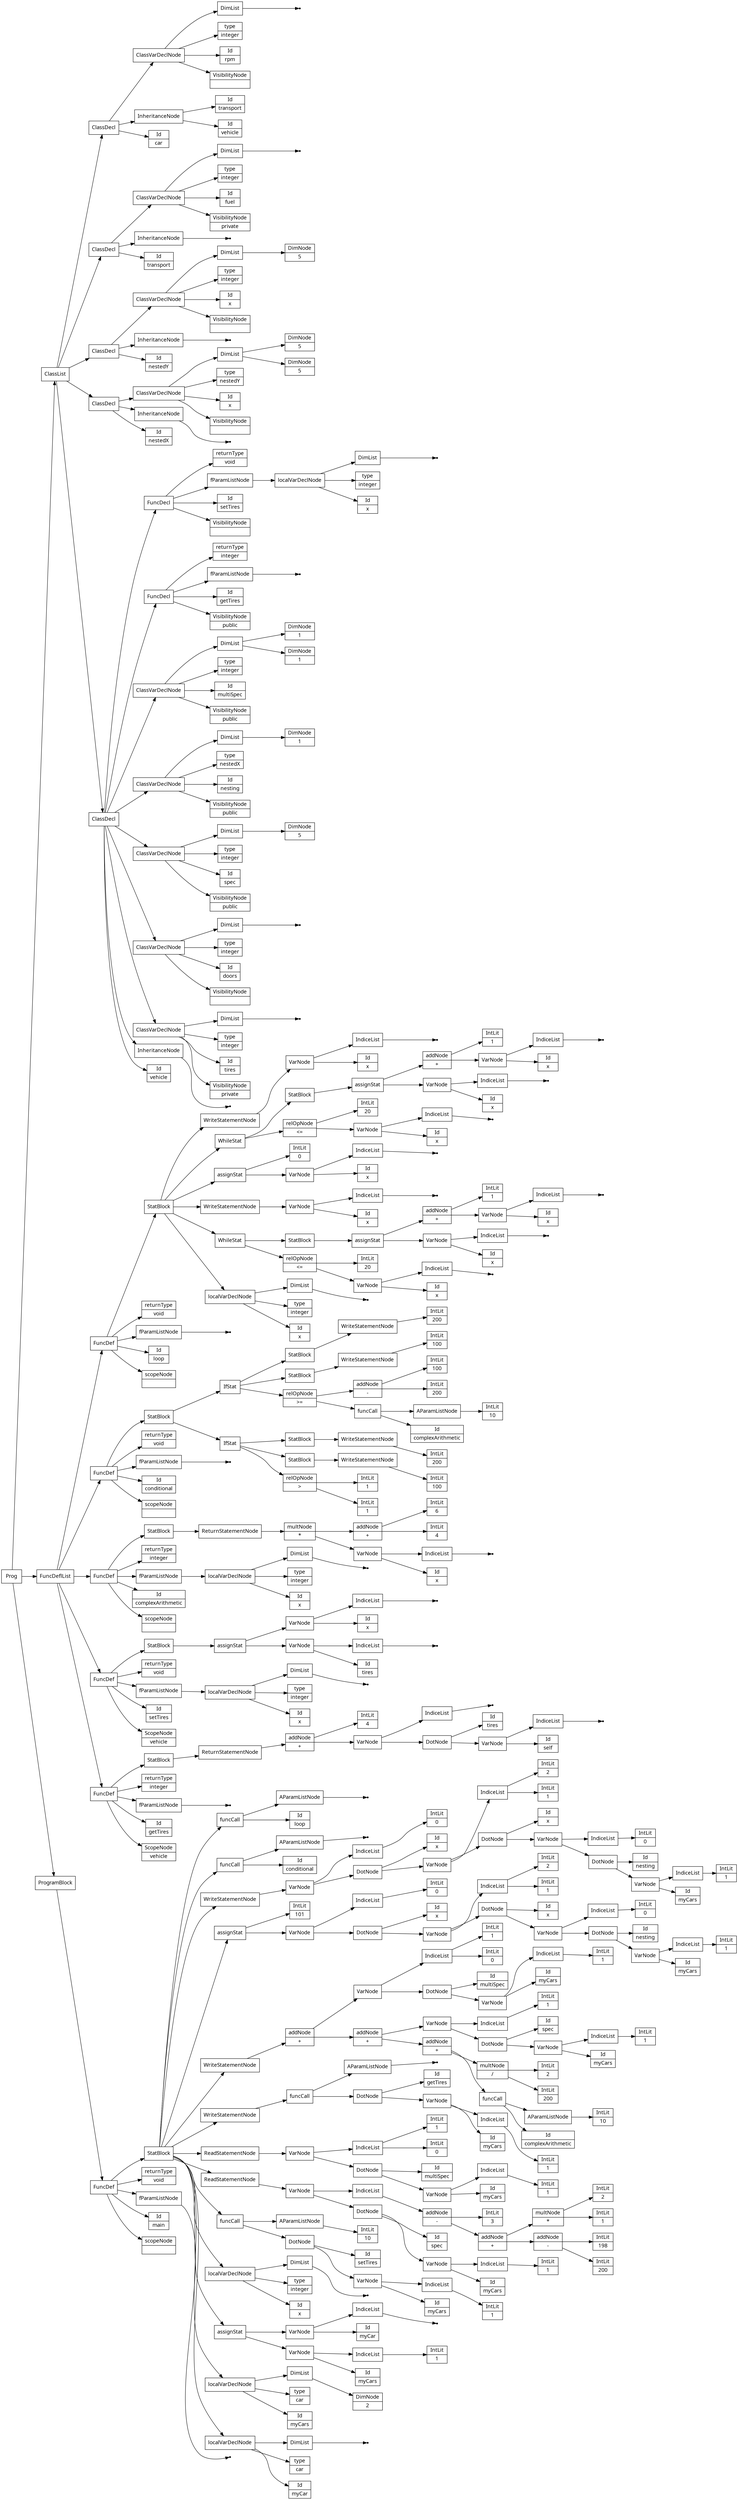 digraph AST {
node [shape=record];
 node [fontname=Sans];charset="UTF-8" splines=true splines=spline rankdir =LR ordering="out"
0[label="Id|vehicle"];
none2[shape="point"];
3[label="InheritanceNode"];
3->none2;
4[label="VisibilityNode|private"];
5[label="Id|tires"];
6[label="type|integer"];
none8[shape="point"];
9[label="DimList"];
9->none8;
10[label="ClassVarDeclNode"];
10->9;
10->6;
10->5;
10->4;
11[label="VisibilityNode|"];
12[label="Id|doors"];
13[label="type|integer"];
none15[shape="point"];
16[label="DimList"];
16->none15;
17[label="ClassVarDeclNode"];
17->16;
17->13;
17->12;
17->11;
18[label="VisibilityNode|public"];
19[label="Id|spec"];
20[label="type|integer"];
22[label="DimNode|5"];
23[label="DimList"];
23->22;
24[label="ClassVarDeclNode"];
24->23;
24->20;
24->19;
24->18;
25[label="VisibilityNode|public"];
26[label="Id|nesting"];
27[label="type|nestedX"];
29[label="DimNode|1"];
30[label="DimList"];
30->29;
31[label="ClassVarDeclNode"];
31->30;
31->27;
31->26;
31->25;
32[label="VisibilityNode|public"];
33[label="Id|multiSpec"];
34[label="type|integer"];
36[label="DimNode|1"];
37[label="DimNode|1"];
38[label="DimList"];
38->37;
38->36;
39[label="ClassVarDeclNode"];
39->38;
39->34;
39->33;
39->32;
40[label="VisibilityNode|public"];
41[label="Id|getTires"];
none43[shape="point"];
44[label="fParamListNode"];
44->none43;
45[label="returnType|integer"];
46[label="FuncDecl"];
46->45;
46->44;
46->41;
46->40;
47[label="VisibilityNode|"];
48[label="Id|setTires"];
50[label="Id|x"];
51[label="type|integer"];
none53[shape="point"];
54[label="DimList"];
54->none53;
55[label="localVarDeclNode"];
55->54;
55->51;
55->50;
56[label="fParamListNode"];
56->55;
57[label="returnType|void"];
58[label="FuncDecl"];
58->57;
58->56;
58->48;
58->47;
59[label="ClassDecl"];
59->58;
59->46;
59->39;
59->31;
59->24;
59->17;
59->10;
59->3;
59->0;
60[label="Id|nestedX"];
none62[shape="point"];
63[label="InheritanceNode"];
63->none62;
64[label="VisibilityNode|"];
65[label="Id|x"];
66[label="type|nestedY"];
68[label="DimNode|5"];
69[label="DimNode|5"];
70[label="DimList"];
70->69;
70->68;
71[label="ClassVarDeclNode"];
71->70;
71->66;
71->65;
71->64;
72[label="ClassDecl"];
72->71;
72->63;
72->60;
73[label="Id|nestedY"];
none75[shape="point"];
76[label="InheritanceNode"];
76->none75;
77[label="VisibilityNode|"];
78[label="Id|x"];
79[label="type|integer"];
81[label="DimNode|5"];
82[label="DimList"];
82->81;
83[label="ClassVarDeclNode"];
83->82;
83->79;
83->78;
83->77;
84[label="ClassDecl"];
84->83;
84->76;
84->73;
85[label="Id|transport"];
none87[shape="point"];
88[label="InheritanceNode"];
88->none87;
89[label="VisibilityNode|private"];
90[label="Id|fuel"];
91[label="type|integer"];
none93[shape="point"];
94[label="DimList"];
94->none93;
95[label="ClassVarDeclNode"];
95->94;
95->91;
95->90;
95->89;
96[label="ClassDecl"];
96->95;
96->88;
96->85;
97[label="Id|car"];
99[label="Id|vehicle"];
100[label="Id|transport"];
101[label="InheritanceNode"];
101->100;
101->99;
102[label="VisibilityNode|"];
103[label="Id|rpm"];
104[label="type|integer"];
none106[shape="point"];
107[label="DimList"];
107->none106;
108[label="ClassVarDeclNode"];
108->107;
108->104;
108->103;
108->102;
109[label="ClassDecl"];
109->108;
109->101;
109->97;
111[label="Id|getTires"];
none113[shape="point"];
114[label="fParamListNode"];
114->none113;
115[label="returnType|integer"];
117[label="Id|self"];
none119[shape="point"];
120[label="IndiceList"];
120->none119;
121[label="VarNode"];
121->120;
121->117;
122[label="Id|tires"];
123[label="DotNode"];
123->122;
123->121;
none125[shape="point"];
126[label="IndiceList"];
126->none125;
127[label="VarNode"];
127->126;
127->123;
128[label="addNode|+"];
129[label="IntLit|4"];
128->129;
128->127;
130[label="ReturnStatementNode"];
130->128;
131[label="StatBlock"];
131->130;
132[label="FuncDef"];
110[label="ScopeNode|vehicle"];
132->131;
132->115;
132->114;
132->111;
132->110;
134[label="Id|setTires"];
136[label="Id|x"];
137[label="type|integer"];
none139[shape="point"];
140[label="DimList"];
140->none139;
141[label="localVarDeclNode"];
141->140;
141->137;
141->136;
142[label="fParamListNode"];
142->141;
143[label="returnType|void"];
145[label="Id|tires"];
none147[shape="point"];
148[label="IndiceList"];
148->none147;
149[label="VarNode"];
149->148;
149->145;
150[label="Id|x"];
none152[shape="point"];
153[label="IndiceList"];
153->none152;
154[label="VarNode"];
154->153;
154->150;
155[label="assignStat"];
155->154;
155->149;
156[label="StatBlock"];
156->155;
157[label="FuncDef"];
133[label="ScopeNode|vehicle"];
157->156;
157->143;
157->142;
157->134;
157->133;
159[label="scopeNode| "];
none161[shape="point"];
162[label="fParamListNode"];
162->none161;
163[label="returnType|void"];
165[label="Id|myCar"];
166[label="type|car"];
none168[shape="point"];
169[label="DimList"];
169->none168;
170[label="localVarDeclNode"];
170->169;
170->166;
170->165;
171[label="Id|myCars"];
172[label="type|car"];
174[label="DimNode|2"];
175[label="DimList"];
175->174;
176[label="localVarDeclNode"];
176->175;
176->172;
176->171;
177[label="Id|myCars"];
179[label="IntLit|1"];
180[label="IndiceList"];
180->179;
181[label="VarNode"];
181->180;
181->177;
182[label="Id|myCar"];
none184[shape="point"];
185[label="IndiceList"];
185->none184;
186[label="VarNode"];
186->185;
186->182;
187[label="assignStat"];
187->186;
187->181;
188[label="Id|x"];
189[label="type|integer"];
none191[shape="point"];
192[label="DimList"];
192->none191;
193[label="localVarDeclNode"];
193->192;
193->189;
193->188;
194[label="Id|myCars"];
196[label="IntLit|1"];
197[label="IndiceList"];
197->196;
198[label="VarNode"];
198->197;
198->194;
199[label="Id|setTires"];
200[label="DotNode"];
200->199;
200->198;
202[label="IntLit|10"];
203[label="AParamListNode"];
203->202;
204[label="funcCall"];
204->203;
204->200;
205[label="ReadStatementNode"];
206[label="Id|myCars"];
208[label="IntLit|1"];
209[label="IndiceList"];
209->208;
210[label="VarNode"];
210->209;
210->206;
211[label="Id|spec"];
212[label="DotNode"];
212->211;
212->210;
214[label="IntLit|200"];
215[label="addNode|-"];
216[label="IntLit|198"];
215->216;
215->214;
217[label="addNode|+"];
218[label="IntLit|1"];
219[label="multNode|*"];
220[label="IntLit|2"];
219->220;
219->218;
217->219;
217->215;
221[label="addNode|-"];
222[label="IntLit|3"];
221->222;
221->217;
223[label="IndiceList"];
223->221;
224[label="VarNode"];
224->223;
224->212;
205->224;
225[label="ReadStatementNode"];
226[label="Id|myCars"];
228[label="IntLit|1"];
229[label="IndiceList"];
229->228;
230[label="VarNode"];
230->229;
230->226;
231[label="Id|multiSpec"];
232[label="DotNode"];
232->231;
232->230;
234[label="IntLit|0"];
235[label="IntLit|1"];
236[label="IndiceList"];
236->235;
236->234;
237[label="VarNode"];
237->236;
237->232;
225->237;
238[label="Id|myCars"];
240[label="IntLit|1"];
241[label="IndiceList"];
241->240;
242[label="VarNode"];
242->241;
242->238;
243[label="Id|getTires"];
244[label="DotNode"];
244->243;
244->242;
none246[shape="point"];
247[label="AParamListNode"];
247->none246;
248[label="funcCall"];
248->247;
248->244;
249[label="WriteStatementNode"];
249->248;
250[label="Id|complexArithmetic"];
252[label="IntLit|10"];
253[label="AParamListNode"];
253->252;
254[label="funcCall"];
254->253;
254->250;
255[label="addNode|+"];
256[label="IntLit|200"];
257[label="multNode|/"];
258[label="IntLit|2"];
257->258;
257->256;
255->257;
255->254;
259[label="addNode|+"];
260[label="Id|myCars"];
262[label="IntLit|1"];
263[label="IndiceList"];
263->262;
264[label="VarNode"];
264->263;
264->260;
265[label="Id|spec"];
266[label="DotNode"];
266->265;
266->264;
268[label="IntLit|1"];
269[label="IndiceList"];
269->268;
270[label="VarNode"];
270->269;
270->266;
259->270;
259->255;
271[label="addNode|+"];
272[label="Id|myCars"];
274[label="IntLit|1"];
275[label="IndiceList"];
275->274;
276[label="VarNode"];
276->275;
276->272;
277[label="Id|multiSpec"];
278[label="DotNode"];
278->277;
278->276;
280[label="IntLit|0"];
281[label="IntLit|1"];
282[label="IndiceList"];
282->281;
282->280;
283[label="VarNode"];
283->282;
283->278;
271->283;
271->259;
284[label="WriteStatementNode"];
284->271;
285[label="Id|myCars"];
287[label="IntLit|1"];
288[label="IndiceList"];
288->287;
289[label="VarNode"];
289->288;
289->285;
290[label="Id|nesting"];
291[label="DotNode"];
291->290;
291->289;
293[label="IntLit|0"];
294[label="IndiceList"];
294->293;
295[label="VarNode"];
295->294;
295->291;
296[label="Id|x"];
297[label="DotNode"];
297->296;
297->295;
299[label="IntLit|1"];
300[label="IntLit|2"];
301[label="IndiceList"];
301->300;
301->299;
302[label="VarNode"];
302->301;
302->297;
303[label="Id|x"];
304[label="DotNode"];
304->303;
304->302;
306[label="IntLit|0"];
307[label="IndiceList"];
307->306;
308[label="VarNode"];
308->307;
308->304;
309[label="IntLit|101"];
310[label="assignStat"];
310->309;
310->308;
311[label="Id|myCars"];
313[label="IntLit|1"];
314[label="IndiceList"];
314->313;
315[label="VarNode"];
315->314;
315->311;
316[label="Id|nesting"];
317[label="DotNode"];
317->316;
317->315;
319[label="IntLit|0"];
320[label="IndiceList"];
320->319;
321[label="VarNode"];
321->320;
321->317;
322[label="Id|x"];
323[label="DotNode"];
323->322;
323->321;
325[label="IntLit|1"];
326[label="IntLit|2"];
327[label="IndiceList"];
327->326;
327->325;
328[label="VarNode"];
328->327;
328->323;
329[label="Id|x"];
330[label="DotNode"];
330->329;
330->328;
332[label="IntLit|0"];
333[label="IndiceList"];
333->332;
334[label="VarNode"];
334->333;
334->330;
335[label="WriteStatementNode"];
335->334;
336[label="Id|conditional"];
none338[shape="point"];
339[label="AParamListNode"];
339->none338;
340[label="funcCall"];
340->339;
340->336;
341[label="Id|loop"];
none343[shape="point"];
344[label="AParamListNode"];
344->none343;
345[label="funcCall"];
345->344;
345->341;
346[label="StatBlock"];
346->345;
346->340;
346->335;
346->310;
346->284;
346->249;
346->225;
346->205;
346->204;
346->193;
346->187;
346->176;
346->170;
347[label="FuncDef"];
158[label="Id|main"];
347->346;
347->163;
347->162;
347->158;
347->159;
349[label="scopeNode| "];
351[label="Id|x"];
352[label="type|integer"];
none354[shape="point"];
355[label="DimList"];
355->none354;
356[label="localVarDeclNode"];
356->355;
356->352;
356->351;
357[label="fParamListNode"];
357->356;
358[label="returnType|integer"];
360[label="Id|x"];
none362[shape="point"];
363[label="IndiceList"];
363->none362;
364[label="VarNode"];
364->363;
364->360;
365[label="multNode|*"];
366[label="IntLit|4"];
367[label="addNode|+"];
368[label="IntLit|6"];
367->368;
367->366;
365->367;
365->364;
369[label="ReturnStatementNode"];
369->365;
370[label="StatBlock"];
370->369;
371[label="FuncDef"];
348[label="Id|complexArithmetic"];
371->370;
371->358;
371->357;
371->348;
371->349;
373[label="scopeNode| "];
none375[shape="point"];
376[label="fParamListNode"];
376->none375;
377[label="returnType|void"];
379[label="IntLit|1"];
380[label="relOpNode|\>"];
381[label="IntLit|1"];
380->381;
380->379;
383[label="IntLit|100"];
384[label="WriteStatementNode"];
384->383;
385[label="StatBlock"];
385->384;
387[label="IntLit|200"];
388[label="WriteStatementNode"];
388->387;
389[label="StatBlock"];
389->388;
390[label="IfStat"];
390->389;
390->385;
390->380;
391[label="Id|complexArithmetic"];
393[label="IntLit|10"];
394[label="AParamListNode"];
394->393;
395[label="funcCall"];
395->394;
395->391;
396[label="relOpNode|\>="];
397[label="IntLit|200"];
398[label="addNode|-"];
399[label="IntLit|100"];
398->399;
398->397;
396->398;
396->395;
401[label="IntLit|100"];
402[label="WriteStatementNode"];
402->401;
403[label="StatBlock"];
403->402;
405[label="IntLit|200"];
406[label="WriteStatementNode"];
406->405;
407[label="StatBlock"];
407->406;
408[label="IfStat"];
408->407;
408->403;
408->396;
409[label="StatBlock"];
409->408;
409->390;
410[label="FuncDef"];
372[label="Id|conditional"];
410->409;
410->377;
410->376;
410->372;
410->373;
412[label="scopeNode| "];
none414[shape="point"];
415[label="fParamListNode"];
415->none414;
416[label="returnType|void"];
418[label="Id|x"];
419[label="type|integer"];
none421[shape="point"];
422[label="DimList"];
422->none421;
423[label="localVarDeclNode"];
423->422;
423->419;
423->418;
424[label="Id|x"];
none426[shape="point"];
427[label="IndiceList"];
427->none426;
428[label="VarNode"];
428->427;
428->424;
429[label="relOpNode|\<="];
430[label="IntLit|20"];
429->430;
429->428;
432[label="Id|x"];
none434[shape="point"];
435[label="IndiceList"];
435->none434;
436[label="VarNode"];
436->435;
436->432;
437[label="Id|x"];
none439[shape="point"];
440[label="IndiceList"];
440->none439;
441[label="VarNode"];
441->440;
441->437;
442[label="addNode|+"];
443[label="IntLit|1"];
442->443;
442->441;
444[label="assignStat"];
444->442;
444->436;
445[label="StatBlock"];
445->444;
446[label="WhileStat"];
446->445;
446->429;
447[label="Id|x"];
none449[shape="point"];
450[label="IndiceList"];
450->none449;
451[label="VarNode"];
451->450;
451->447;
452[label="WriteStatementNode"];
452->451;
453[label="Id|x"];
none455[shape="point"];
456[label="IndiceList"];
456->none455;
457[label="VarNode"];
457->456;
457->453;
458[label="IntLit|0"];
459[label="assignStat"];
459->458;
459->457;
460[label="Id|x"];
none462[shape="point"];
463[label="IndiceList"];
463->none462;
464[label="VarNode"];
464->463;
464->460;
465[label="relOpNode|\<="];
466[label="IntLit|20"];
465->466;
465->464;
468[label="Id|x"];
none470[shape="point"];
471[label="IndiceList"];
471->none470;
472[label="VarNode"];
472->471;
472->468;
473[label="Id|x"];
none475[shape="point"];
476[label="IndiceList"];
476->none475;
477[label="VarNode"];
477->476;
477->473;
478[label="addNode|+"];
479[label="IntLit|1"];
478->479;
478->477;
480[label="assignStat"];
480->478;
480->472;
481[label="StatBlock"];
481->480;
482[label="WhileStat"];
482->481;
482->465;
483[label="Id|x"];
none485[shape="point"];
486[label="IndiceList"];
486->none485;
487[label="VarNode"];
487->486;
487->483;
488[label="WriteStatementNode"];
488->487;
489[label="StatBlock"];
489->488;
489->482;
489->459;
489->452;
489->446;
489->423;
490[label="FuncDef"];
411[label="Id|loop"];
490->489;
490->416;
490->415;
490->411;
490->412;
491[label="ClassList"];
492[label="FuncDeflList"];
493[label="Prog"];
494[label="ProgramBlock"];
492->490;
492->410;
492->371;
494->347;
492->157;
492->132;
491->109;
491->96;
491->84;
491->72;
491->59;
493->491;
493->492;
493->494;
}